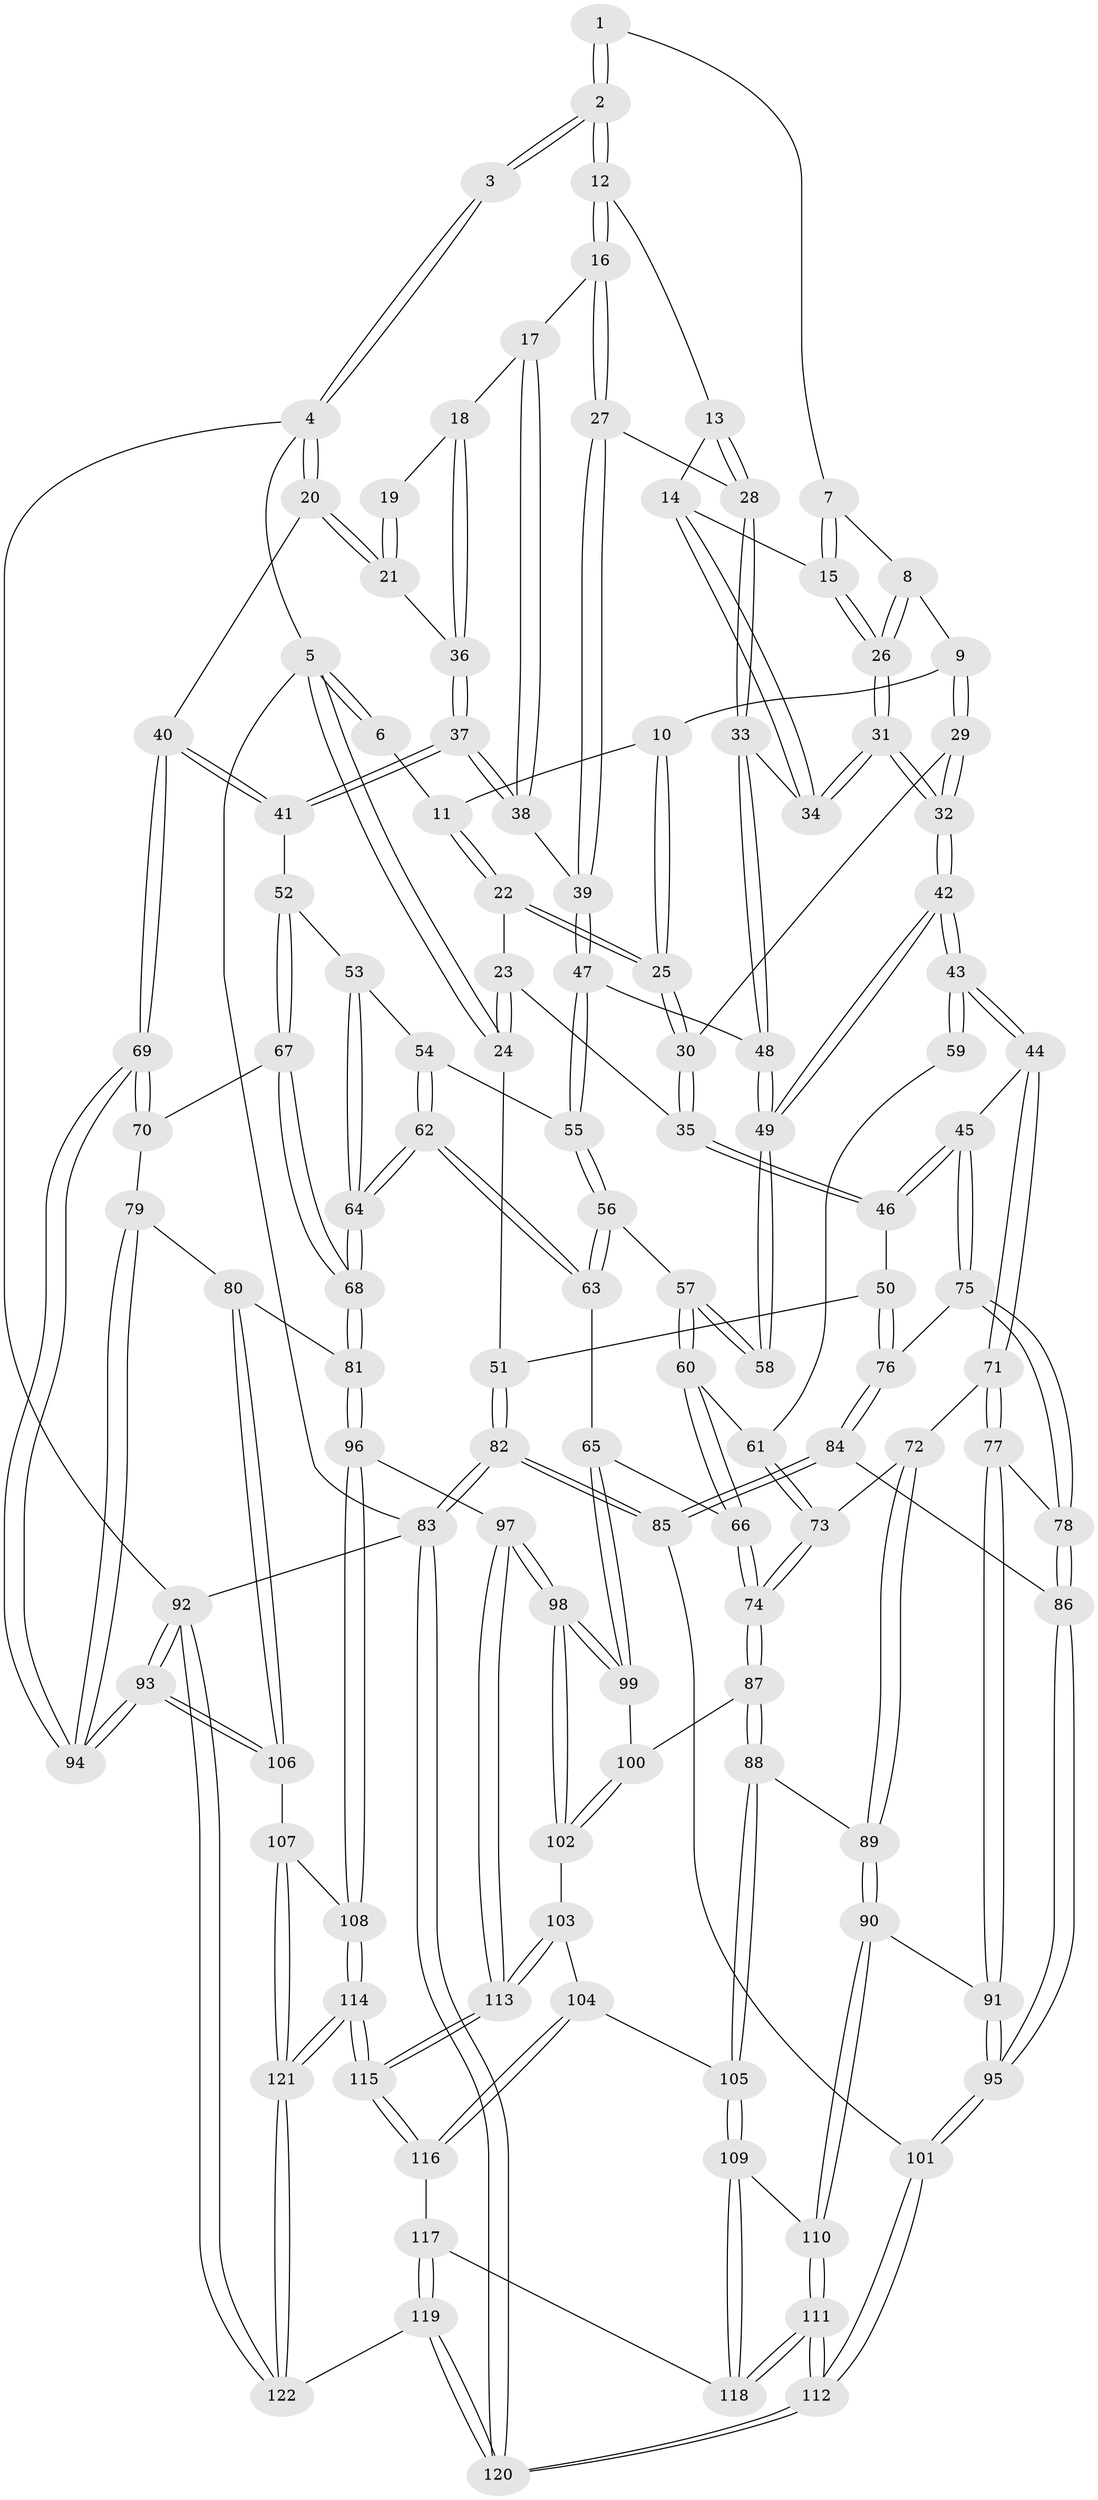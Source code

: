 // Generated by graph-tools (version 1.1) at 2025/03/03/09/25 03:03:19]
// undirected, 122 vertices, 302 edges
graph export_dot {
graph [start="1"]
  node [color=gray90,style=filled];
  1 [pos="+0.3876835791157459+0"];
  2 [pos="+0.6188282689514251+0"];
  3 [pos="+0.8748005670124899+0"];
  4 [pos="+1+0"];
  5 [pos="+0+0"];
  6 [pos="+0.15544749832831445+0"];
  7 [pos="+0.3715419655262167+0"];
  8 [pos="+0.31668168384727646+0.05586724628052787"];
  9 [pos="+0.26014582093888877+0.07451603979181633"];
  10 [pos="+0.18097373843497577+0"];
  11 [pos="+0.16411591681203988+0"];
  12 [pos="+0.6150735395641133+0"];
  13 [pos="+0.5305913300793025+0.044213549556950456"];
  14 [pos="+0.5013220715755224+0.07512334042243"];
  15 [pos="+0.44567172455436505+0.10944284018555132"];
  16 [pos="+0.6949662389080595+0.10248947282162309"];
  17 [pos="+0.7886864811903964+0.10122862756404205"];
  18 [pos="+0.804503834282644+0.09282720402518381"];
  19 [pos="+0.8627916816214543+0"];
  20 [pos="+1+0"];
  21 [pos="+0.9247644946724223+0.10942133576005164"];
  22 [pos="+0.05277487195638479+0.08208389989481771"];
  23 [pos="+0.046971436564910984+0.08526218690881998"];
  24 [pos="+0+0.10090654390773095"];
  25 [pos="+0.14987974236517948+0.11935308047333663"];
  26 [pos="+0.41731669627392903+0.16352355249704872"];
  27 [pos="+0.6609894760855638+0.17840879712706972"];
  28 [pos="+0.641851326787016+0.18873266514729642"];
  29 [pos="+0.25586539016375254+0.13787183153848445"];
  30 [pos="+0.16141573592962133+0.1597092158377766"];
  31 [pos="+0.39848279706296336+0.2643589592874972"];
  32 [pos="+0.3825498183324891+0.28628337793577757"];
  33 [pos="+0.627220925166857+0.20264597819834182"];
  34 [pos="+0.5882541849545165+0.20541855521293378"];
  35 [pos="+0.11919216859013701+0.2266851317870852"];
  36 [pos="+0.9060084211171683+0.14529202392888524"];
  37 [pos="+0.918983856191176+0.23317826055147398"];
  38 [pos="+0.8048938142755024+0.23810421394444686"];
  39 [pos="+0.7820323690775599+0.24839263468052"];
  40 [pos="+1+0.3393949184505575"];
  41 [pos="+1+0.3386386887804894"];
  42 [pos="+0.3801364848857989+0.2957283984260281"];
  43 [pos="+0.3326640226665437+0.36648334993542997"];
  44 [pos="+0.3289517050471395+0.3715045065528065"];
  45 [pos="+0.3149869776727986+0.36997168188270524"];
  46 [pos="+0.09117109052558717+0.33295309077869106"];
  47 [pos="+0.7659095091316328+0.30016973122306506"];
  48 [pos="+0.6413189833263643+0.3388464239948438"];
  49 [pos="+0.6262808648766153+0.37328517631343466"];
  50 [pos="+0.014424795663800585+0.3593300570317754"];
  51 [pos="+0+0.3491696732586966"];
  52 [pos="+1+0.367461725375798"];
  53 [pos="+0.9477864185699735+0.38371704632291603"];
  54 [pos="+0.8188993753362058+0.39777651372464157"];
  55 [pos="+0.8002187462710613+0.39033207463555375"];
  56 [pos="+0.6942732984779785+0.4360495036997496"];
  57 [pos="+0.6589741985942803+0.4239105639381246"];
  58 [pos="+0.626461225584427+0.3739513068840253"];
  59 [pos="+0.5600949827836961+0.4272499322774079"];
  60 [pos="+0.6178322769061783+0.49363642372801814"];
  61 [pos="+0.5142716893424495+0.49286766341461885"];
  62 [pos="+0.8024391714070054+0.5727807999614409"];
  63 [pos="+0.7561387600964397+0.559646934783508"];
  64 [pos="+0.8050747697280182+0.5747243625349717"];
  65 [pos="+0.6733478440697709+0.5920828882042679"];
  66 [pos="+0.6270352143084316+0.5862239573311447"];
  67 [pos="+0.9438052671906867+0.5051785682275847"];
  68 [pos="+0.8163464190534753+0.5876440284950938"];
  69 [pos="+1+0.6158102102109478"];
  70 [pos="+0.9564236082193027+0.5612975574633781"];
  71 [pos="+0.35547462046331174+0.4757081420129251"];
  72 [pos="+0.388448753977174+0.4897777229370678"];
  73 [pos="+0.4953411717880116+0.5010746346015148"];
  74 [pos="+0.5889111283529725+0.6094568007089257"];
  75 [pos="+0.13572654687518762+0.546292653646078"];
  76 [pos="+0.1040008232415038+0.5538043174567312"];
  77 [pos="+0.3423131775611765+0.5047683089430345"];
  78 [pos="+0.27752731681103693+0.5410209655152812"];
  79 [pos="+0.9163699315393744+0.6277195559741348"];
  80 [pos="+0.8873222589965807+0.6371315178123952"];
  81 [pos="+0.8335898620653972+0.6255811082519752"];
  82 [pos="+0+0.7998557854213305"];
  83 [pos="+0+1"];
  84 [pos="+0.10199849794282519+0.60550963472567"];
  85 [pos="+0.0075004956498390335+0.7345694457696804"];
  86 [pos="+0.19555154929509386+0.6263656636286733"];
  87 [pos="+0.572972974191612+0.6362775328662904"];
  88 [pos="+0.5302968985293249+0.6611894907542598"];
  89 [pos="+0.5086059884730713+0.6502160134559719"];
  90 [pos="+0.35257384051984264+0.6831278479596842"];
  91 [pos="+0.34512511908547194+0.6794092232122049"];
  92 [pos="+1+1"];
  93 [pos="+1+0.79804709710576"];
  94 [pos="+1+0.6747442088991595"];
  95 [pos="+0.24679275046547997+0.7562652954448078"];
  96 [pos="+0.7940983722377052+0.7094522056028927"];
  97 [pos="+0.7344571366173205+0.7301920164547449"];
  98 [pos="+0.7182677736814085+0.7203464389267641"];
  99 [pos="+0.6915196185829839+0.6737646302961771"];
  100 [pos="+0.6100132141122445+0.677079512038358"];
  101 [pos="+0.22041029203655516+0.8031341745693594"];
  102 [pos="+0.6331453136990157+0.7228018900422679"];
  103 [pos="+0.6159000845450051+0.751074193323777"];
  104 [pos="+0.5917364222889784+0.7778682112566162"];
  105 [pos="+0.5214422216136366+0.7124382763043673"];
  106 [pos="+0.9895761884287987+0.8136951689819304"];
  107 [pos="+0.954988983834828+0.8275310748329127"];
  108 [pos="+0.8227664345290056+0.7511820926184588"];
  109 [pos="+0.4587700100508896+0.7689305235807449"];
  110 [pos="+0.4043606454580868+0.7345170314103988"];
  111 [pos="+0.30231889315158894+0.9359664310364509"];
  112 [pos="+0.27555101713833213+0.9596886531343124"];
  113 [pos="+0.7137249115029494+0.7852787543680192"];
  114 [pos="+0.7403357225882022+1"];
  115 [pos="+0.6950370176317056+0.8604178011248488"];
  116 [pos="+0.5931066011083276+0.7920470192378654"];
  117 [pos="+0.5232202756387224+0.8546070949082527"];
  118 [pos="+0.4629423032785184+0.8157046728055097"];
  119 [pos="+0.6019090457581849+1"];
  120 [pos="+0.2664001333016031+1"];
  121 [pos="+0.7461320236480036+1"];
  122 [pos="+0.7280754471222821+1"];
  1 -- 2;
  1 -- 2;
  1 -- 7;
  2 -- 3;
  2 -- 3;
  2 -- 12;
  2 -- 12;
  3 -- 4;
  3 -- 4;
  4 -- 5;
  4 -- 20;
  4 -- 20;
  4 -- 92;
  5 -- 6;
  5 -- 6;
  5 -- 24;
  5 -- 24;
  5 -- 83;
  6 -- 11;
  7 -- 8;
  7 -- 15;
  7 -- 15;
  8 -- 9;
  8 -- 26;
  8 -- 26;
  9 -- 10;
  9 -- 29;
  9 -- 29;
  10 -- 11;
  10 -- 25;
  10 -- 25;
  11 -- 22;
  11 -- 22;
  12 -- 13;
  12 -- 16;
  12 -- 16;
  13 -- 14;
  13 -- 28;
  13 -- 28;
  14 -- 15;
  14 -- 34;
  14 -- 34;
  15 -- 26;
  15 -- 26;
  16 -- 17;
  16 -- 27;
  16 -- 27;
  17 -- 18;
  17 -- 38;
  17 -- 38;
  18 -- 19;
  18 -- 36;
  18 -- 36;
  19 -- 21;
  19 -- 21;
  20 -- 21;
  20 -- 21;
  20 -- 40;
  21 -- 36;
  22 -- 23;
  22 -- 25;
  22 -- 25;
  23 -- 24;
  23 -- 24;
  23 -- 35;
  24 -- 51;
  25 -- 30;
  25 -- 30;
  26 -- 31;
  26 -- 31;
  27 -- 28;
  27 -- 39;
  27 -- 39;
  28 -- 33;
  28 -- 33;
  29 -- 30;
  29 -- 32;
  29 -- 32;
  30 -- 35;
  30 -- 35;
  31 -- 32;
  31 -- 32;
  31 -- 34;
  31 -- 34;
  32 -- 42;
  32 -- 42;
  33 -- 34;
  33 -- 48;
  33 -- 48;
  35 -- 46;
  35 -- 46;
  36 -- 37;
  36 -- 37;
  37 -- 38;
  37 -- 38;
  37 -- 41;
  37 -- 41;
  38 -- 39;
  39 -- 47;
  39 -- 47;
  40 -- 41;
  40 -- 41;
  40 -- 69;
  40 -- 69;
  41 -- 52;
  42 -- 43;
  42 -- 43;
  42 -- 49;
  42 -- 49;
  43 -- 44;
  43 -- 44;
  43 -- 59;
  43 -- 59;
  44 -- 45;
  44 -- 71;
  44 -- 71;
  45 -- 46;
  45 -- 46;
  45 -- 75;
  45 -- 75;
  46 -- 50;
  47 -- 48;
  47 -- 55;
  47 -- 55;
  48 -- 49;
  48 -- 49;
  49 -- 58;
  49 -- 58;
  50 -- 51;
  50 -- 76;
  50 -- 76;
  51 -- 82;
  51 -- 82;
  52 -- 53;
  52 -- 67;
  52 -- 67;
  53 -- 54;
  53 -- 64;
  53 -- 64;
  54 -- 55;
  54 -- 62;
  54 -- 62;
  55 -- 56;
  55 -- 56;
  56 -- 57;
  56 -- 63;
  56 -- 63;
  57 -- 58;
  57 -- 58;
  57 -- 60;
  57 -- 60;
  59 -- 61;
  60 -- 61;
  60 -- 66;
  60 -- 66;
  61 -- 73;
  61 -- 73;
  62 -- 63;
  62 -- 63;
  62 -- 64;
  62 -- 64;
  63 -- 65;
  64 -- 68;
  64 -- 68;
  65 -- 66;
  65 -- 99;
  65 -- 99;
  66 -- 74;
  66 -- 74;
  67 -- 68;
  67 -- 68;
  67 -- 70;
  68 -- 81;
  68 -- 81;
  69 -- 70;
  69 -- 70;
  69 -- 94;
  69 -- 94;
  70 -- 79;
  71 -- 72;
  71 -- 77;
  71 -- 77;
  72 -- 73;
  72 -- 89;
  72 -- 89;
  73 -- 74;
  73 -- 74;
  74 -- 87;
  74 -- 87;
  75 -- 76;
  75 -- 78;
  75 -- 78;
  76 -- 84;
  76 -- 84;
  77 -- 78;
  77 -- 91;
  77 -- 91;
  78 -- 86;
  78 -- 86;
  79 -- 80;
  79 -- 94;
  79 -- 94;
  80 -- 81;
  80 -- 106;
  80 -- 106;
  81 -- 96;
  81 -- 96;
  82 -- 83;
  82 -- 83;
  82 -- 85;
  82 -- 85;
  83 -- 120;
  83 -- 120;
  83 -- 92;
  84 -- 85;
  84 -- 85;
  84 -- 86;
  85 -- 101;
  86 -- 95;
  86 -- 95;
  87 -- 88;
  87 -- 88;
  87 -- 100;
  88 -- 89;
  88 -- 105;
  88 -- 105;
  89 -- 90;
  89 -- 90;
  90 -- 91;
  90 -- 110;
  90 -- 110;
  91 -- 95;
  91 -- 95;
  92 -- 93;
  92 -- 93;
  92 -- 122;
  92 -- 122;
  93 -- 94;
  93 -- 94;
  93 -- 106;
  93 -- 106;
  95 -- 101;
  95 -- 101;
  96 -- 97;
  96 -- 108;
  96 -- 108;
  97 -- 98;
  97 -- 98;
  97 -- 113;
  97 -- 113;
  98 -- 99;
  98 -- 99;
  98 -- 102;
  98 -- 102;
  99 -- 100;
  100 -- 102;
  100 -- 102;
  101 -- 112;
  101 -- 112;
  102 -- 103;
  103 -- 104;
  103 -- 113;
  103 -- 113;
  104 -- 105;
  104 -- 116;
  104 -- 116;
  105 -- 109;
  105 -- 109;
  106 -- 107;
  107 -- 108;
  107 -- 121;
  107 -- 121;
  108 -- 114;
  108 -- 114;
  109 -- 110;
  109 -- 118;
  109 -- 118;
  110 -- 111;
  110 -- 111;
  111 -- 112;
  111 -- 112;
  111 -- 118;
  111 -- 118;
  112 -- 120;
  112 -- 120;
  113 -- 115;
  113 -- 115;
  114 -- 115;
  114 -- 115;
  114 -- 121;
  114 -- 121;
  115 -- 116;
  115 -- 116;
  116 -- 117;
  117 -- 118;
  117 -- 119;
  117 -- 119;
  119 -- 120;
  119 -- 120;
  119 -- 122;
  121 -- 122;
  121 -- 122;
}
